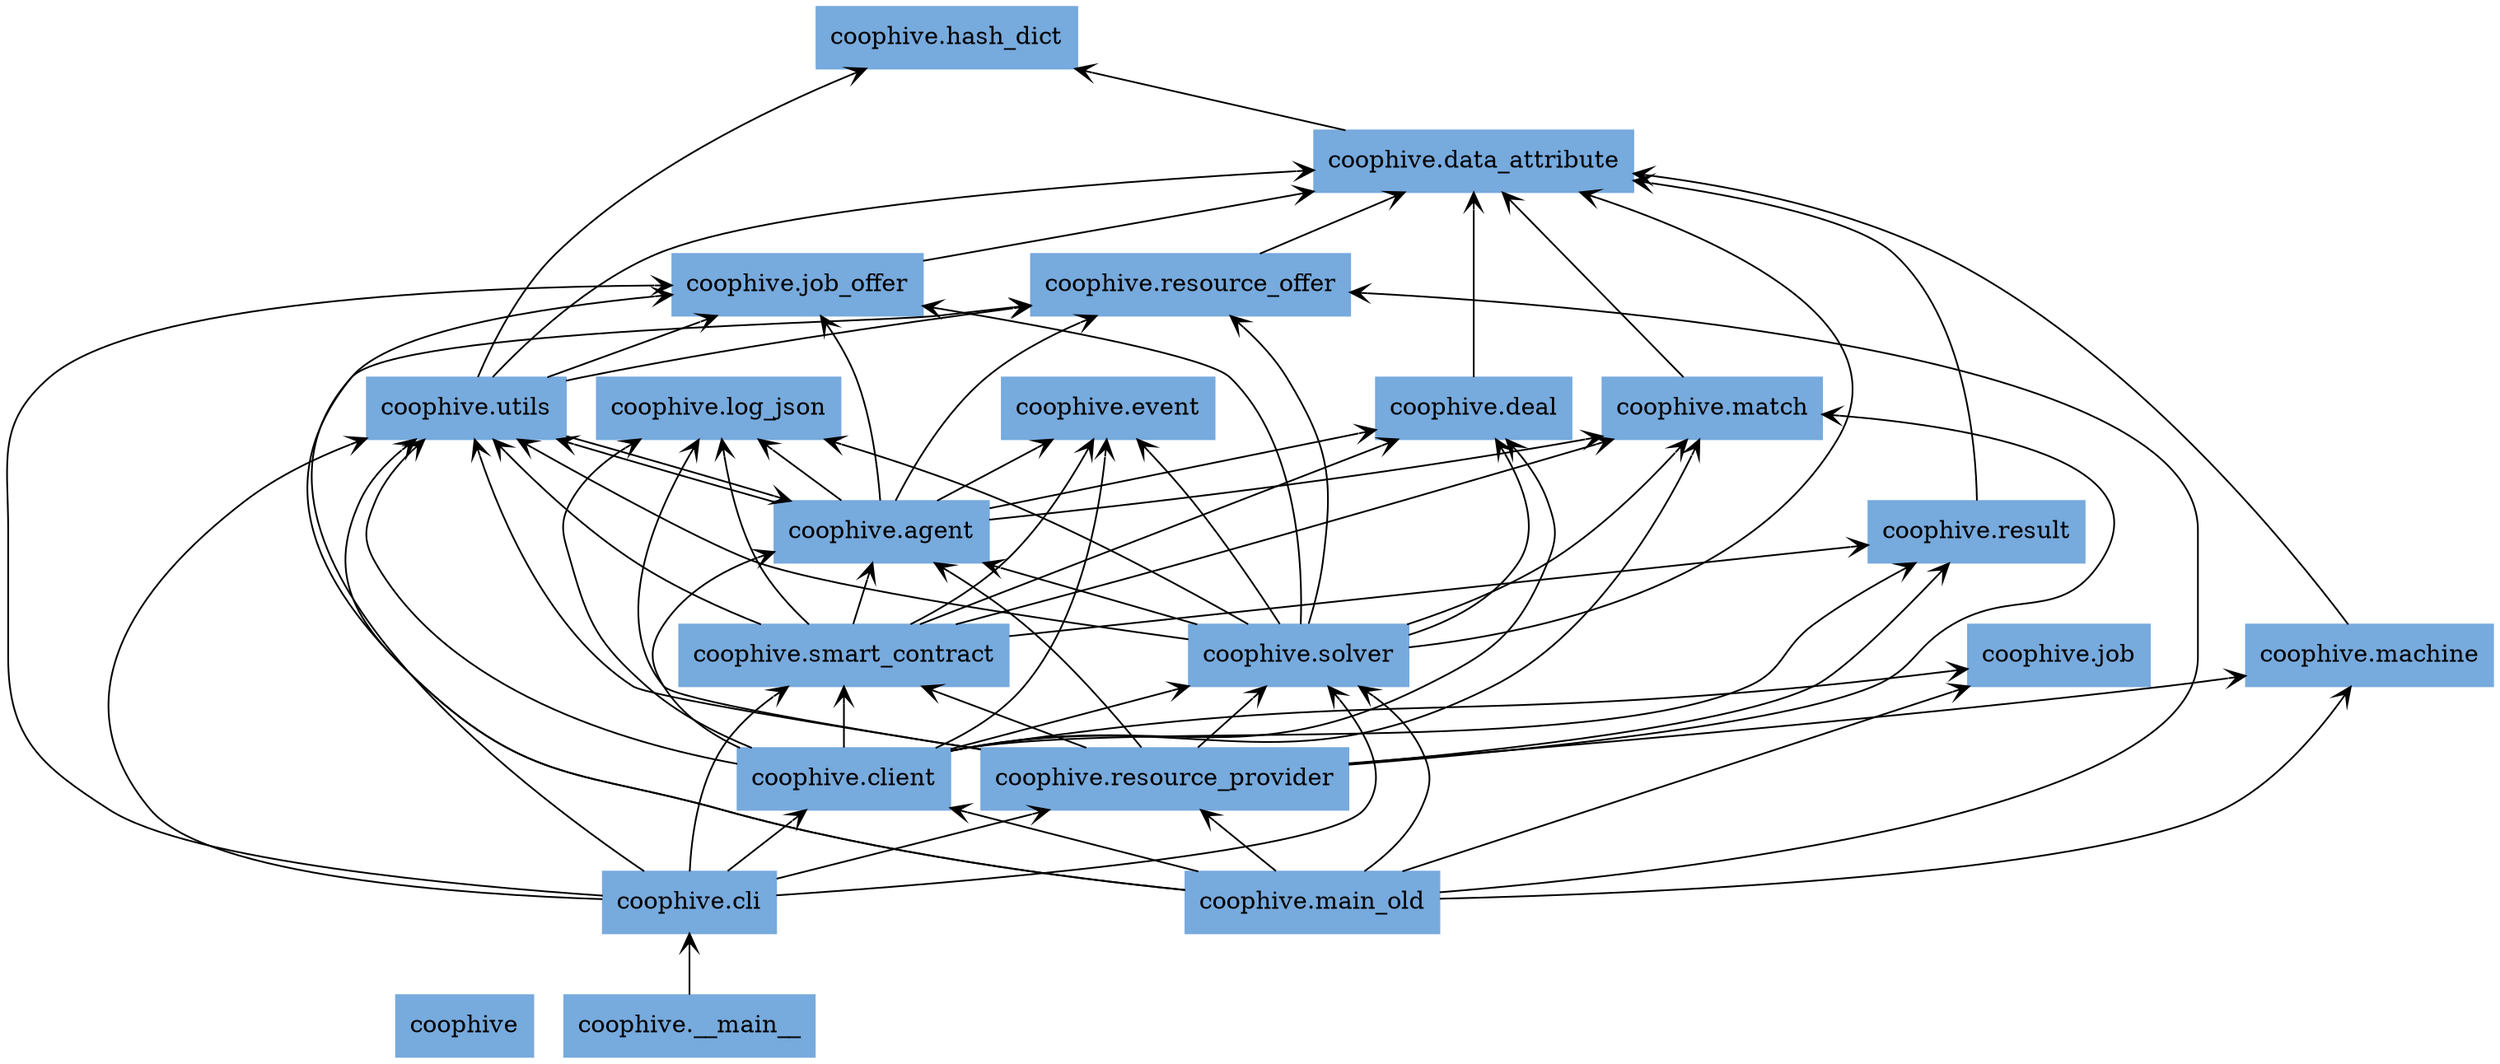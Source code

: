 digraph "packages_coophive" {
rankdir=BT
charset="utf-8"
"coophive" [color="#77AADD", label=<coophive>, shape="box", style="filled"];
"coophive.__main__" [color="#77AADD", label=<coophive.__main__>, shape="box", style="filled"];
"coophive.agent" [color="#77AADD", label=<coophive.agent>, shape="box", style="filled"];
"coophive.cli" [color="#77AADD", label=<coophive.cli>, shape="box", style="filled"];
"coophive.client" [color="#77AADD", label=<coophive.client>, shape="box", style="filled"];
"coophive.data_attribute" [color="#77AADD", label=<coophive.data_attribute>, shape="box", style="filled"];
"coophive.deal" [color="#77AADD", label=<coophive.deal>, shape="box", style="filled"];
"coophive.event" [color="#77AADD", label=<coophive.event>, shape="box", style="filled"];
"coophive.hash_dict" [color="#77AADD", label=<coophive.hash_dict>, shape="box", style="filled"];
"coophive.job" [color="#77AADD", label=<coophive.job>, shape="box", style="filled"];
"coophive.job_offer" [color="#77AADD", label=<coophive.job_offer>, shape="box", style="filled"];
"coophive.log_json" [color="#77AADD", label=<coophive.log_json>, shape="box", style="filled"];
"coophive.machine" [color="#77AADD", label=<coophive.machine>, shape="box", style="filled"];
"coophive.main_old" [color="#77AADD", label=<coophive.main_old>, shape="box", style="filled"];
"coophive.match" [color="#77AADD", label=<coophive.match>, shape="box", style="filled"];
"coophive.resource_offer" [color="#77AADD", label=<coophive.resource_offer>, shape="box", style="filled"];
"coophive.resource_provider" [color="#77AADD", label=<coophive.resource_provider>, shape="box", style="filled"];
"coophive.result" [color="#77AADD", label=<coophive.result>, shape="box", style="filled"];
"coophive.smart_contract" [color="#77AADD", label=<coophive.smart_contract>, shape="box", style="filled"];
"coophive.solver" [color="#77AADD", label=<coophive.solver>, shape="box", style="filled"];
"coophive.utils" [color="#77AADD", label=<coophive.utils>, shape="box", style="filled"];
"coophive.__main__" -> "coophive.cli" [arrowhead="open", arrowtail="none"];
"coophive.agent" -> "coophive.deal" [arrowhead="open", arrowtail="none"];
"coophive.agent" -> "coophive.event" [arrowhead="open", arrowtail="none"];
"coophive.agent" -> "coophive.job_offer" [arrowhead="open", arrowtail="none"];
"coophive.agent" -> "coophive.log_json" [arrowhead="open", arrowtail="none"];
"coophive.agent" -> "coophive.match" [arrowhead="open", arrowtail="none"];
"coophive.agent" -> "coophive.resource_offer" [arrowhead="open", arrowtail="none"];
"coophive.agent" -> "coophive.utils" [arrowhead="open", arrowtail="none"];
"coophive.cli" -> "coophive.client" [arrowhead="open", arrowtail="none"];
"coophive.cli" -> "coophive.job_offer" [arrowhead="open", arrowtail="none"];
"coophive.cli" -> "coophive.resource_offer" [arrowhead="open", arrowtail="none"];
"coophive.cli" -> "coophive.resource_provider" [arrowhead="open", arrowtail="none"];
"coophive.cli" -> "coophive.smart_contract" [arrowhead="open", arrowtail="none"];
"coophive.cli" -> "coophive.solver" [arrowhead="open", arrowtail="none"];
"coophive.cli" -> "coophive.utils" [arrowhead="open", arrowtail="none"];
"coophive.client" -> "coophive.agent" [arrowhead="open", arrowtail="none"];
"coophive.client" -> "coophive.deal" [arrowhead="open", arrowtail="none"];
"coophive.client" -> "coophive.event" [arrowhead="open", arrowtail="none"];
"coophive.client" -> "coophive.job" [arrowhead="open", arrowtail="none"];
"coophive.client" -> "coophive.log_json" [arrowhead="open", arrowtail="none"];
"coophive.client" -> "coophive.match" [arrowhead="open", arrowtail="none"];
"coophive.client" -> "coophive.result" [arrowhead="open", arrowtail="none"];
"coophive.client" -> "coophive.smart_contract" [arrowhead="open", arrowtail="none"];
"coophive.client" -> "coophive.solver" [arrowhead="open", arrowtail="none"];
"coophive.client" -> "coophive.utils" [arrowhead="open", arrowtail="none"];
"coophive.data_attribute" -> "coophive.hash_dict" [arrowhead="open", arrowtail="none"];
"coophive.deal" -> "coophive.data_attribute" [arrowhead="open", arrowtail="none"];
"coophive.job_offer" -> "coophive.data_attribute" [arrowhead="open", arrowtail="none"];
"coophive.machine" -> "coophive.data_attribute" [arrowhead="open", arrowtail="none"];
"coophive.main_old" -> "coophive.client" [arrowhead="open", arrowtail="none"];
"coophive.main_old" -> "coophive.job" [arrowhead="open", arrowtail="none"];
"coophive.main_old" -> "coophive.job_offer" [arrowhead="open", arrowtail="none"];
"coophive.main_old" -> "coophive.machine" [arrowhead="open", arrowtail="none"];
"coophive.main_old" -> "coophive.resource_offer" [arrowhead="open", arrowtail="none"];
"coophive.main_old" -> "coophive.resource_provider" [arrowhead="open", arrowtail="none"];
"coophive.main_old" -> "coophive.solver" [arrowhead="open", arrowtail="none"];
"coophive.main_old" -> "coophive.utils" [arrowhead="open", arrowtail="none"];
"coophive.match" -> "coophive.data_attribute" [arrowhead="open", arrowtail="none"];
"coophive.resource_offer" -> "coophive.data_attribute" [arrowhead="open", arrowtail="none"];
"coophive.resource_provider" -> "coophive.agent" [arrowhead="open", arrowtail="none"];
"coophive.resource_provider" -> "coophive.log_json" [arrowhead="open", arrowtail="none"];
"coophive.resource_provider" -> "coophive.machine" [arrowhead="open", arrowtail="none"];
"coophive.resource_provider" -> "coophive.match" [arrowhead="open", arrowtail="none"];
"coophive.resource_provider" -> "coophive.result" [arrowhead="open", arrowtail="none"];
"coophive.resource_provider" -> "coophive.smart_contract" [arrowhead="open", arrowtail="none"];
"coophive.resource_provider" -> "coophive.solver" [arrowhead="open", arrowtail="none"];
"coophive.resource_provider" -> "coophive.utils" [arrowhead="open", arrowtail="none"];
"coophive.result" -> "coophive.data_attribute" [arrowhead="open", arrowtail="none"];
"coophive.smart_contract" -> "coophive.agent" [arrowhead="open", arrowtail="none"];
"coophive.smart_contract" -> "coophive.deal" [arrowhead="open", arrowtail="none"];
"coophive.smart_contract" -> "coophive.event" [arrowhead="open", arrowtail="none"];
"coophive.smart_contract" -> "coophive.log_json" [arrowhead="open", arrowtail="none"];
"coophive.smart_contract" -> "coophive.match" [arrowhead="open", arrowtail="none"];
"coophive.smart_contract" -> "coophive.result" [arrowhead="open", arrowtail="none"];
"coophive.smart_contract" -> "coophive.utils" [arrowhead="open", arrowtail="none"];
"coophive.solver" -> "coophive.agent" [arrowhead="open", arrowtail="none"];
"coophive.solver" -> "coophive.data_attribute" [arrowhead="open", arrowtail="none"];
"coophive.solver" -> "coophive.deal" [arrowhead="open", arrowtail="none"];
"coophive.solver" -> "coophive.event" [arrowhead="open", arrowtail="none"];
"coophive.solver" -> "coophive.job_offer" [arrowhead="open", arrowtail="none"];
"coophive.solver" -> "coophive.log_json" [arrowhead="open", arrowtail="none"];
"coophive.solver" -> "coophive.match" [arrowhead="open", arrowtail="none"];
"coophive.solver" -> "coophive.resource_offer" [arrowhead="open", arrowtail="none"];
"coophive.solver" -> "coophive.utils" [arrowhead="open", arrowtail="none"];
"coophive.utils" -> "coophive.agent" [arrowhead="open", arrowtail="none"];
"coophive.utils" -> "coophive.data_attribute" [arrowhead="open", arrowtail="none"];
"coophive.utils" -> "coophive.hash_dict" [arrowhead="open", arrowtail="none"];
"coophive.utils" -> "coophive.job_offer" [arrowhead="open", arrowtail="none"];
"coophive.utils" -> "coophive.resource_offer" [arrowhead="open", arrowtail="none"];
}
